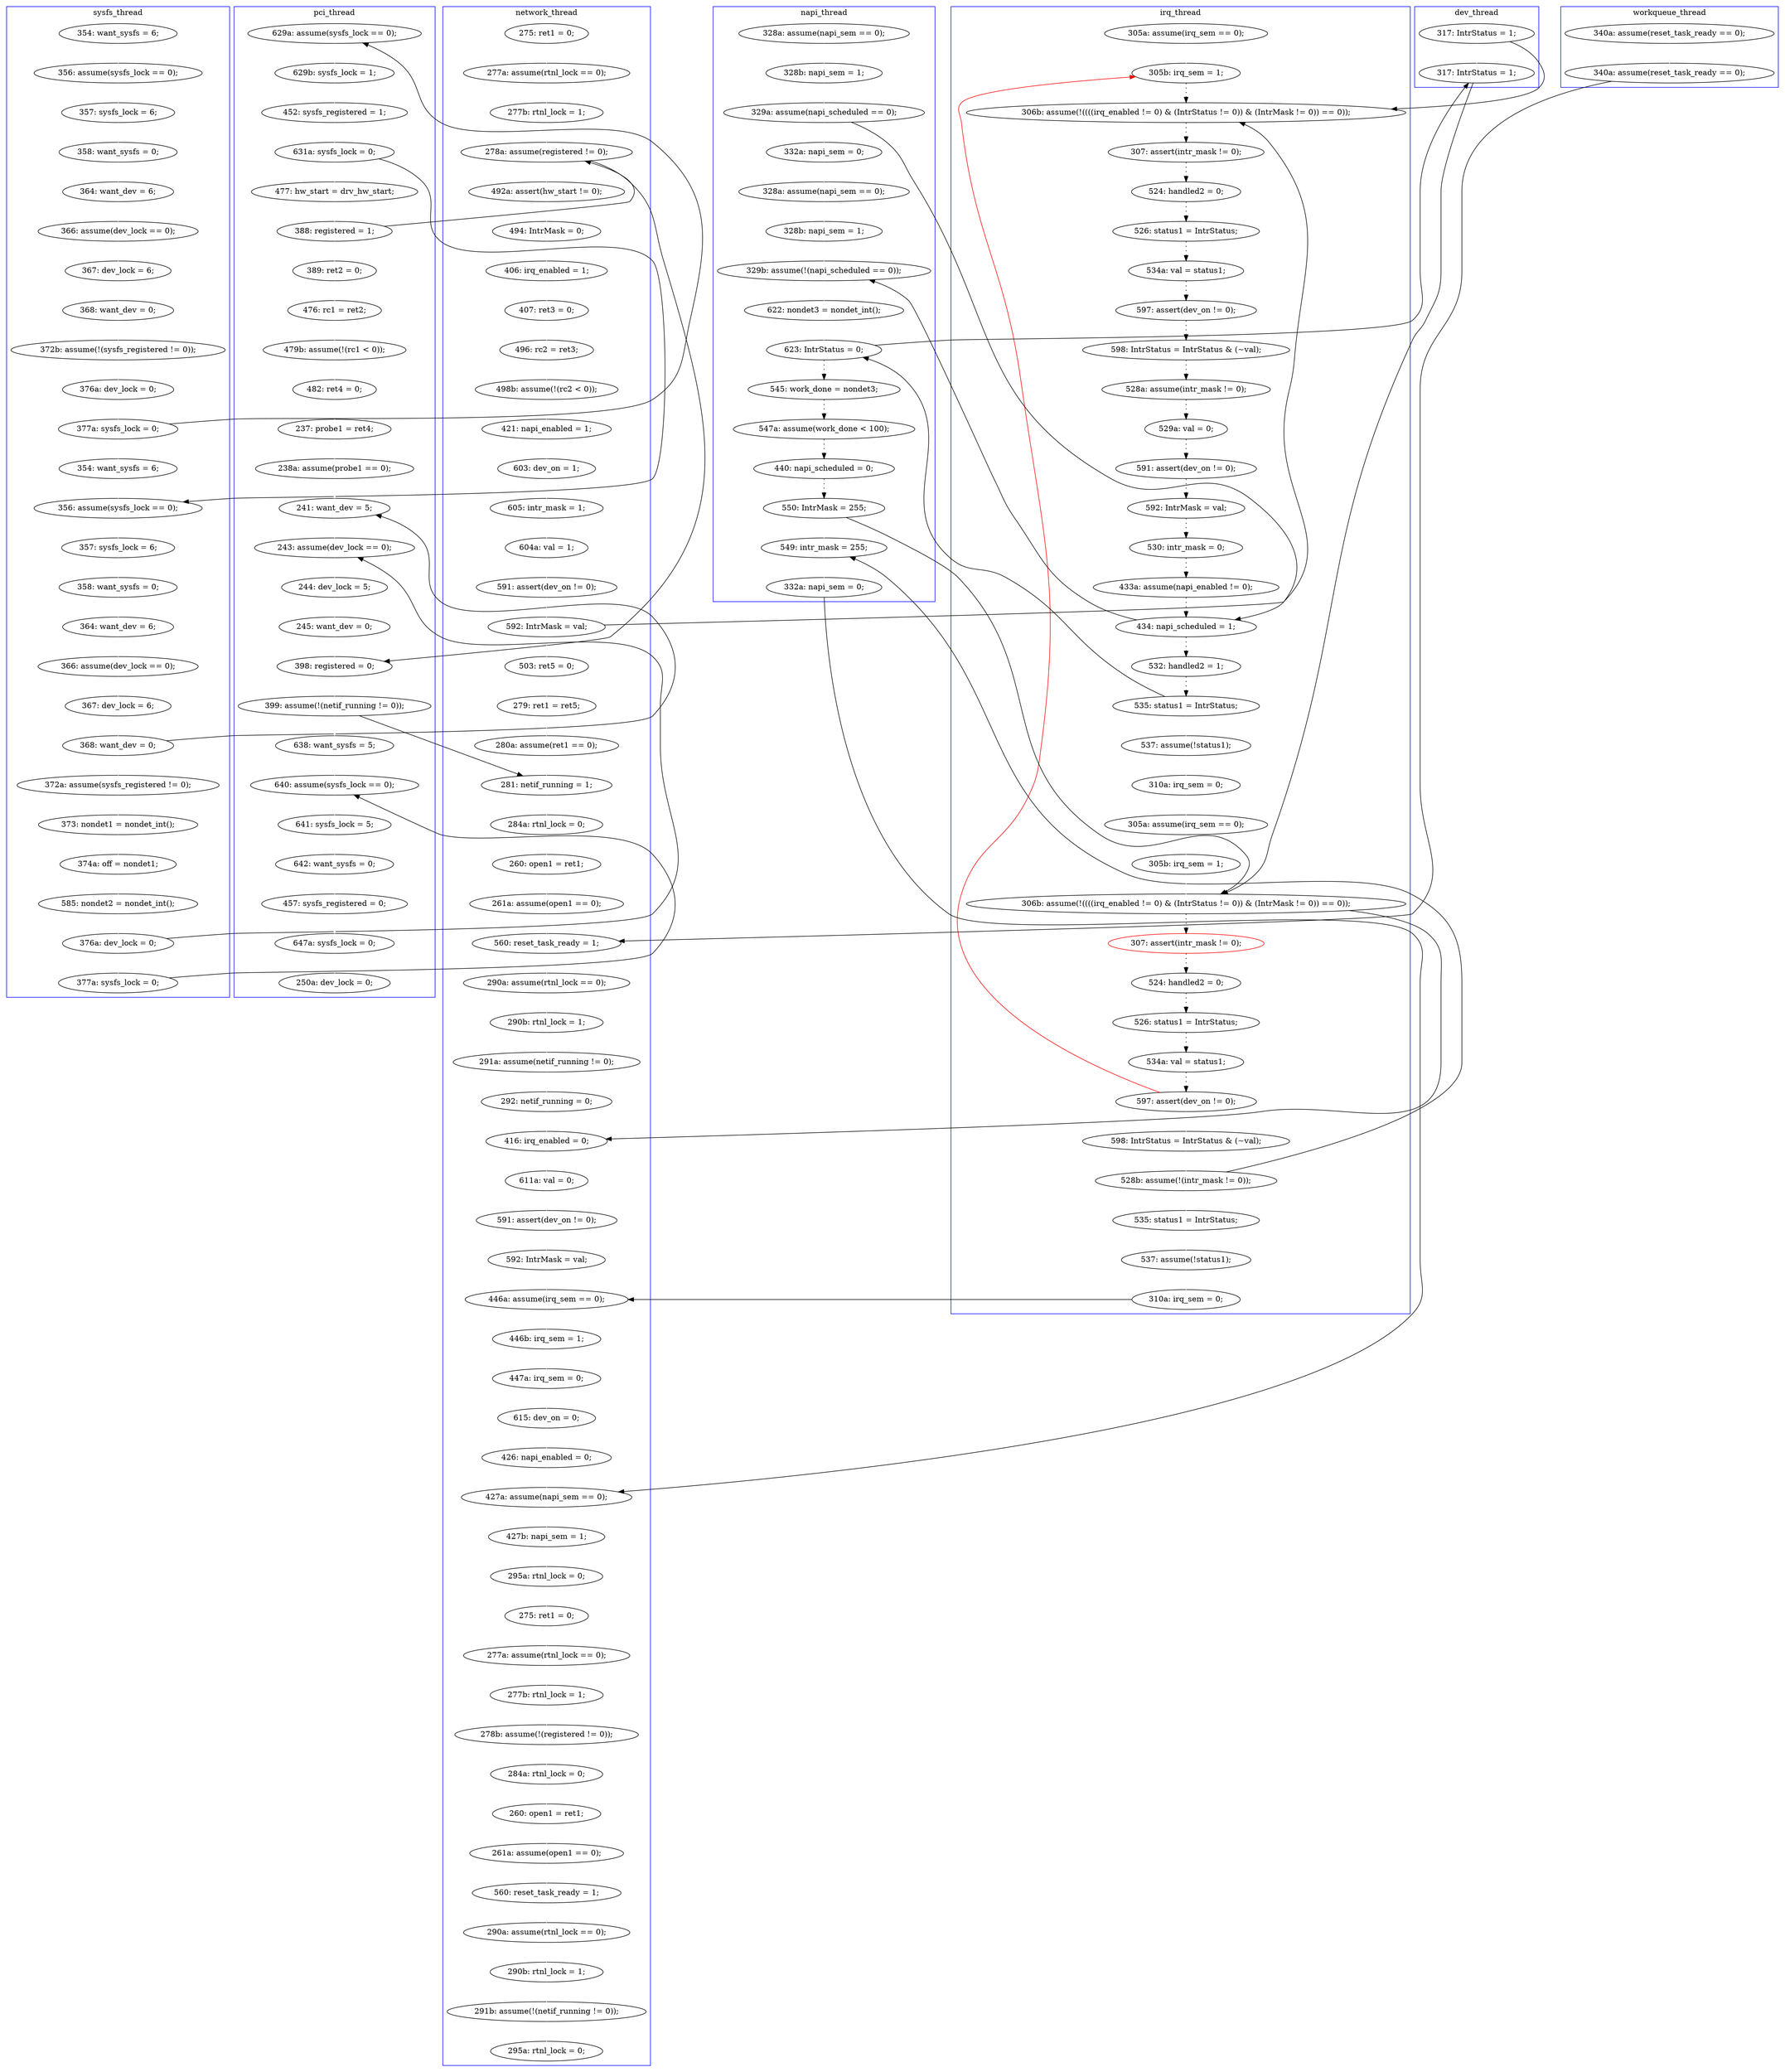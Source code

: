 digraph Counterexample {
	260 -> 262 [color = black, style = dotted]
	262 -> 264 [color = black, style = dotted]
	217 -> 242 [color = white, style = solid]
	177 -> 182 [color = black, style = dotted]
	242 -> 244 [color = white, style = solid]
	303 -> 304 [color = white, style = solid]
	167 -> 168 [color = white, style = solid]
	296 -> 331 [color = white, style = solid]
	345 -> 346 [color = white, style = solid]
	307 -> 310 [color = white, style = solid]
	294 -> 303 [color = white, style = solid]
	198 -> 201 [color = black, style = dotted]
	244 -> 246 [color = white, style = solid]
	200 -> 204 [color = white, style = solid]
	231 -> 250 [color = black, style = dotted]
	120 -> 121 [color = white, style = solid]
	83 -> 127 [color = black, style = solid, constraint = false]
	333 -> 334 [color = white, style = solid]
	317 -> 320 [color = white, style = solid]
	163 -> 167 [color = white, style = solid]
	146 -> 147 [color = white, style = solid]
	107 -> 143 [color = white, style = solid]
	80 -> 81 [color = white, style = solid]
	71 -> 74 [color = white, style = solid]
	139 -> 145 [color = white, style = solid]
	253 -> 287 [color = black, style = solid, constraint = false]
	66 -> 213 [color = black, style = solid, constraint = false]
	197 -> 198 [color = black, style = dotted]
	190 -> 193 [color = white, style = solid]
	79 -> 80 [color = white, style = solid]
	207 -> 216 [color = white, style = solid]
	279 -> 281 [color = white, style = solid]
	160 -> 163 [color = white, style = solid]
	189 -> 194 [color = black, style = dotted]
	326 -> 327 [color = white, style = solid]
	206 -> 207 [color = white, style = solid]
	184 -> 190 [color = white, style = solid]
	47 -> 48 [color = white, style = solid]
	175 -> 206 [color = white, style = solid]
	44 -> 45 [color = white, style = solid]
	106 -> 110 [color = white, style = solid]
	81 -> 82 [color = white, style = solid]
	291 -> 293 [color = white, style = solid]
	282 -> 287 [color = white, style = solid]
	56 -> 77 [color = white, style = solid]
	87 -> 90 [color = white, style = solid]
	239 -> 274 [color = white, style = solid]
	193 -> 200 [color = white, style = solid]
	201 -> 202 [color = black, style = dotted]
	259 -> 260 [color = black, style = dotted]
	205 -> 212 [color = black, style = dotted]
	252 -> 305 [color = white, style = solid]
	122 -> 149 [color = white, style = solid]
	320 -> 326 [color = white, style = solid]
	228 -> 231 [color = black, style = dotted]
	131 -> 132 [color = white, style = solid]
	328 -> 330 [color = white, style = solid]
	213 -> 215 [color = black, style = dotted]
	111 -> 122 [color = white, style = solid]
	313 -> 316 [color = black, style = solid, constraint = false]
	46 -> 47 [color = white, style = solid]
	172 -> 184 [color = white, style = solid]
	304 -> 307 [color = white, style = solid]
	185 -> 187 [color = black, style = dotted]
	182 -> 185 [color = black, style = dotted]
	121 -> 123 [color = white, style = solid]
	287 -> 291 [color = white, style = solid]
	268 -> 269 [color = white, style = solid]
	51 -> 54 [color = white, style = solid]
	90 -> 95 [color = white, style = solid]
	253 -> 254 [color = black, style = dotted]
	97 -> 174 [color = black, style = solid, constraint = false]
	149 -> 150 [color = white, style = solid]
	212 -> 213 [color = black, style = dotted]
	168 -> 169 [color = white, style = solid]
	145 -> 146 [color = white, style = solid]
	246 -> 247 [color = white, style = solid]
	115 -> 122 [color = black, style = solid, constraint = false]
	217 -> 227 [color = black, style = solid, constraint = false]
	236 -> 239 [color = white, style = solid]
	139 -> 200 [color = black, style = solid, constraint = false]
	334 -> 337 [color = white, style = solid]
	133 -> 138 [color = white, style = solid]
	227 -> 233 [color = black, style = solid, constraint = false]
	147 -> 148 [color = white, style = solid]
	54 -> 56 [color = white, style = solid]
	316 -> 317 [color = white, style = solid]
	54 -> 70 [color = black, style = solid, constraint = false]
	297 -> 299 [color = white, style = solid]
	26 -> 174 [color = black, style = dotted]
	42 -> 43 [color = white, style = solid]
	202 -> 205 [color = black, style = dotted]
	310 -> 315 [color = white, style = solid]
	346 -> 348 [color = white, style = solid]
	110 -> 111 [color = white, style = solid]
	25 -> 26 [color = white, style = solid]
	78 -> 79 [color = white, style = solid]
	150 -> 155 [color = white, style = solid]
	41 -> 42 [color = white, style = solid]
	76 -> 77 [color = black, style = solid, constraint = false]
	252 -> 253 [color = black, style = solid, constraint = false]
	66 -> 175 [color = white, style = solid]
	254 -> 259 [color = black, style = dotted]
	45 -> 46 [color = white, style = solid]
	48 -> 50 [color = white, style = solid]
	215 -> 217 [color = black, style = dotted]
	172 -> 174 [color = black, style = solid, constraint = false]
	174 -> 177 [color = black, style = dotted]
	62 -> 63 [color = white, style = solid]
	341 -> 345 [color = white, style = solid]
	278 -> 279 [color = white, style = solid]
	50 -> 51 [color = white, style = solid]
	117 -> 120 [color = white, style = solid]
	74 -> 76 [color = white, style = solid]
	315 -> 316 [color = white, style = solid]
	138 -> 139 [color = white, style = solid]
	95 -> 131 [color = black, style = solid, constraint = false]
	250 -> 252 [color = black, style = dotted]
	85 -> 86 [color = white, style = solid]
	264 -> 26 [color = red, style = solid, constraint = false]
	227 -> 228 [color = black, style = dotted]
	330 -> 333 [color = white, style = solid]
	293 -> 294 [color = white, style = solid]
	43 -> 44 [color = white, style = solid]
	70 -> 71 [color = white, style = solid]
	264 -> 265 [color = white, style = solid]
	123 -> 126 [color = white, style = solid]
	86 -> 87 [color = white, style = solid]
	122 -> 138 [color = black, style = solid, constraint = false]
	83 -> 85 [color = white, style = solid]
	233 -> 253 [color = black, style = solid, constraint = false]
	156 -> 157 [color = white, style = solid]
	241 -> 296 [color = white, style = solid]
	213 -> 216 [color = black, style = solid, constraint = false]
	269 -> 297 [color = white, style = solid]
	194 -> 197 [color = black, style = dotted]
	148 -> 241 [color = white, style = solid]
	132 -> 133 [color = white, style = solid]
	97 -> 233 [color = white, style = solid]
	225 -> 227 [color = white, style = solid]
	171 -> 172 [color = white, style = solid]
	126 -> 127 [color = white, style = solid]
	157 -> 160 [color = white, style = solid]
	127 -> 131 [color = white, style = solid]
	265 -> 268 [color = white, style = solid]
	169 -> 171 [color = white, style = solid]
	299 -> 303 [color = black, style = solid, constraint = false]
	82 -> 83 [color = white, style = solid]
	327 -> 328 [color = white, style = solid]
	99 -> 115 [color = white, style = solid]
	281 -> 282 [color = white, style = solid]
	348 -> 356 [color = white, style = solid]
	95 -> 100 [color = white, style = solid]
	268 -> 305 [color = black, style = solid, constraint = false]
	143 -> 274 [color = black, style = solid, constraint = false]
	216 -> 225 [color = white, style = solid]
	337 -> 341 [color = white, style = solid]
	115 -> 116 [color = white, style = solid]
	274 -> 278 [color = white, style = solid]
	305 -> 313 [color = white, style = solid]
	77 -> 78 [color = white, style = solid]
	76 -> 99 [color = white, style = solid]
	247 -> 253 [color = white, style = solid]
	63 -> 66 [color = white, style = solid]
	204 -> 236 [color = white, style = solid]
	155 -> 156 [color = white, style = solid]
	187 -> 189 [color = black, style = dotted]
	116 -> 117 [color = white, style = solid]
	100 -> 146 [color = black, style = solid, constraint = false]
	subgraph cluster5 {
		label = workqueue_thread
		color = blue
		107  [label = "340a: assume(reset_task_ready == 0);"]
		143  [label = "340a: assume(reset_task_ready == 0);"]
	}
	subgraph cluster7 {
		label = dev_thread
		color = blue
		97  [label = "317: IntrStatus = 1;"]
		233  [label = "317: IntrStatus = 1;"]
	}
	subgraph cluster1 {
		label = pci_thread
		color = blue
		127  [label = "241: want_dev = 5;"]
		99  [label = "477: hw_start = drv_hw_start;"]
		117  [label = "476: rc1 = ret2;"]
		115  [label = "388: registered = 1;"]
		331  [label = "250a: dev_lock = 0;"]
		116  [label = "389: ret2 = 0;"]
		241  [label = "457: sysfs_registered = 0;"]
		70  [label = "629a: assume(sysfs_lock == 0);"]
		132  [label = "244: dev_lock = 5;"]
		76  [label = "631a: sysfs_lock = 0;"]
		147  [label = "641: sysfs_lock = 5;"]
		126  [label = "238a: assume(probe1 == 0);"]
		131  [label = "243: assume(dev_lock == 0);"]
		120  [label = "479b: assume(!(rc1 < 0));"]
		138  [label = "398: registered = 0;"]
		145  [label = "638: want_sysfs = 5;"]
		296  [label = "647a: sysfs_lock = 0;"]
		146  [label = "640: assume(sysfs_lock == 0);"]
		148  [label = "642: want_sysfs = 0;"]
		121  [label = "482: ret4 = 0;"]
		74  [label = "452: sysfs_registered = 1;"]
		123  [label = "237: probe1 = ret4;"]
		133  [label = "245: want_dev = 0;"]
		139  [label = "399: assume(!(netif_running != 0));"]
		71  [label = "629b: sysfs_lock = 1;"]
	}
	subgraph cluster4 {
		label = napi_thread
		color = blue
		62  [label = "328a: assume(napi_sem == 0);"]
		66  [label = "329a: assume(napi_scheduled == 0);"]
		231  [label = "547a: assume(work_done < 100);"]
		175  [label = "332a: napi_sem = 0;"]
		207  [label = "328b: napi_sem = 1;"]
		228  [label = "545: work_done = nondet3;"]
		313  [label = "332a: napi_sem = 0;"]
		250  [label = "440: napi_scheduled = 0;"]
		252  [label = "550: IntrMask = 255;"]
		305  [label = "549: intr_mask = 255;"]
		63  [label = "328b: napi_sem = 1;"]
		216  [label = "329b: assume(!(napi_scheduled == 0));"]
		206  [label = "328a: assume(napi_sem == 0);"]
		225  [label = "622: nondet3 = nondet_int();"]
		227  [label = "623: IntrStatus = 0;"]
	}
	subgraph cluster6 {
		label = sysfs_thread
		color = blue
		83  [label = "368: want_dev = 0;"]
		42  [label = "356: assume(sysfs_lock == 0);"]
		46  [label = "366: assume(dev_lock == 0);"]
		43  [label = "357: sysfs_lock = 6;"]
		56  [label = "354: want_sysfs = 6;"]
		82  [label = "367: dev_lock = 6;"]
		41  [label = "354: want_sysfs = 6;"]
		100  [label = "377a: sysfs_lock = 0;"]
		87  [label = "374a: off = nondet1;"]
		77  [label = "356: assume(sysfs_lock == 0);"]
		47  [label = "367: dev_lock = 6;"]
		48  [label = "368: want_dev = 0;"]
		78  [label = "357: sysfs_lock = 6;"]
		80  [label = "364: want_dev = 6;"]
		86  [label = "373: nondet1 = nondet_int();"]
		51  [label = "376a: dev_lock = 0;"]
		44  [label = "358: want_sysfs = 0;"]
		90  [label = "585: nondet2 = nondet_int();"]
		50  [label = "372b: assume(!(sysfs_registered != 0));"]
		79  [label = "358: want_sysfs = 0;"]
		81  [label = "366: assume(dev_lock == 0);"]
		85  [label = "372a: assume(sysfs_registered != 0);"]
		95  [label = "376a: dev_lock = 0;"]
		54  [label = "377a: sysfs_lock = 0;"]
		45  [label = "364: want_dev = 6;"]
	}
	subgraph cluster3 {
		label = irq_thread
		color = blue
		262  [label = "534a: val = status1;"]
		202  [label = "592: IntrMask = val;"]
		253  [label = "306b: assume(!((((irq_enabled != 0) & (IntrStatus != 0)) & (IntrMask != 0)) == 0));"]
		215  [label = "532: handled2 = 1;"]
		26  [label = "305b: irq_sem = 1;"]
		265  [label = "598: IntrStatus = IntrStatus & (~val);"]
		174  [label = "306b: assume(!((((irq_enabled != 0) & (IntrStatus != 0)) & (IntrMask != 0)) == 0));"]
		187  [label = "534a: val = status1;"]
		264  [label = "597: assert(dev_on != 0);"]
		213  [label = "434: napi_scheduled = 1;"]
		25  [label = "305a: assume(irq_sem == 0);"]
		260  [label = "526: status1 = IntrStatus;"]
		197  [label = "528a: assume(intr_mask != 0);"]
		212  [label = "433a: assume(napi_enabled != 0);"]
		246  [label = "305a: assume(irq_sem == 0);"]
		259  [label = "524: handled2 = 0;"]
		297  [label = "537: assume(!status1);"]
		205  [label = "530: intr_mask = 0;"]
		217  [label = "535: status1 = IntrStatus;"]
		247  [label = "305b: irq_sem = 1;"]
		177  [label = "307: assert(intr_mask != 0);"]
		194  [label = "598: IntrStatus = IntrStatus & (~val);"]
		254  [label = "307: assert(intr_mask != 0);", color = red]
		242  [label = "537: assume(!status1);"]
		269  [label = "535: status1 = IntrStatus;"]
		189  [label = "597: assert(dev_on != 0);"]
		198  [label = "529a: val = 0;"]
		201  [label = "591: assert(dev_on != 0);"]
		182  [label = "524: handled2 = 0;"]
		268  [label = "528b: assume(!(intr_mask != 0));"]
		185  [label = "526: status1 = IntrStatus;"]
		299  [label = "310a: irq_sem = 0;"]
		244  [label = "310a: irq_sem = 0;"]
	}
	subgraph cluster2 {
		label = network_thread
		color = blue
		317  [label = "427b: napi_sem = 1;"]
		293  [label = "591: assert(dev_on != 0);"]
		190  [label = "279: ret1 = ret5;"]
		345  [label = "290a: assume(rtnl_lock == 0);"]
		193  [label = "280a: assume(ret1 == 0);"]
		315  [label = "426: napi_enabled = 0;"]
		200  [label = "281: netif_running = 1;"]
		346  [label = "290b: rtnl_lock = 1;"]
		122  [label = "278a: assume(registered != 0);"]
		110  [label = "277a: assume(rtnl_lock == 0);"]
		160  [label = "498b: assume(!(rc2 < 0));"]
		239  [label = "261a: assume(open1 == 0);"]
		172  [label = "592: IntrMask = val;"]
		334  [label = "260: open1 = ret1;"]
		274  [label = "560: reset_task_ready = 1;"]
		236  [label = "260: open1 = ret1;"]
		303  [label = "446a: assume(irq_sem == 0);"]
		156  [label = "407: ret3 = 0;"]
		106  [label = "275: ret1 = 0;"]
		330  [label = "278b: assume(!(registered != 0));"]
		294  [label = "592: IntrMask = val;"]
		341  [label = "560: reset_task_ready = 1;"]
		304  [label = "446b: irq_sem = 1;"]
		111  [label = "277b: rtnl_lock = 1;"]
		348  [label = "291b: assume(!(netif_running != 0));"]
		337  [label = "261a: assume(open1 == 0);"]
		310  [label = "615: dev_on = 0;"]
		279  [label = "290b: rtnl_lock = 1;"]
		316  [label = "427a: assume(napi_sem == 0);"]
		307  [label = "447a: irq_sem = 0;"]
		169  [label = "604a: val = 1;"]
		320  [label = "295a: rtnl_lock = 0;"]
		171  [label = "591: assert(dev_on != 0);"]
		327  [label = "277a: assume(rtnl_lock == 0);"]
		281  [label = "291a: assume(netif_running != 0);"]
		157  [label = "496: rc2 = ret3;"]
		167  [label = "603: dev_on = 1;"]
		204  [label = "284a: rtnl_lock = 0;"]
		282  [label = "292: netif_running = 0;"]
		184  [label = "503: ret5 = 0;"]
		287  [label = "416: irq_enabled = 0;"]
		326  [label = "275: ret1 = 0;"]
		278  [label = "290a: assume(rtnl_lock == 0);"]
		328  [label = "277b: rtnl_lock = 1;"]
		150  [label = "494: IntrMask = 0;"]
		163  [label = "421: napi_enabled = 1;"]
		333  [label = "284a: rtnl_lock = 0;"]
		149  [label = "492a: assert(hw_start != 0);"]
		291  [label = "611a: val = 0;"]
		356  [label = "295a: rtnl_lock = 0;"]
		168  [label = "605: intr_mask = 1;"]
		155  [label = "406: irq_enabled = 1;"]
	}
}